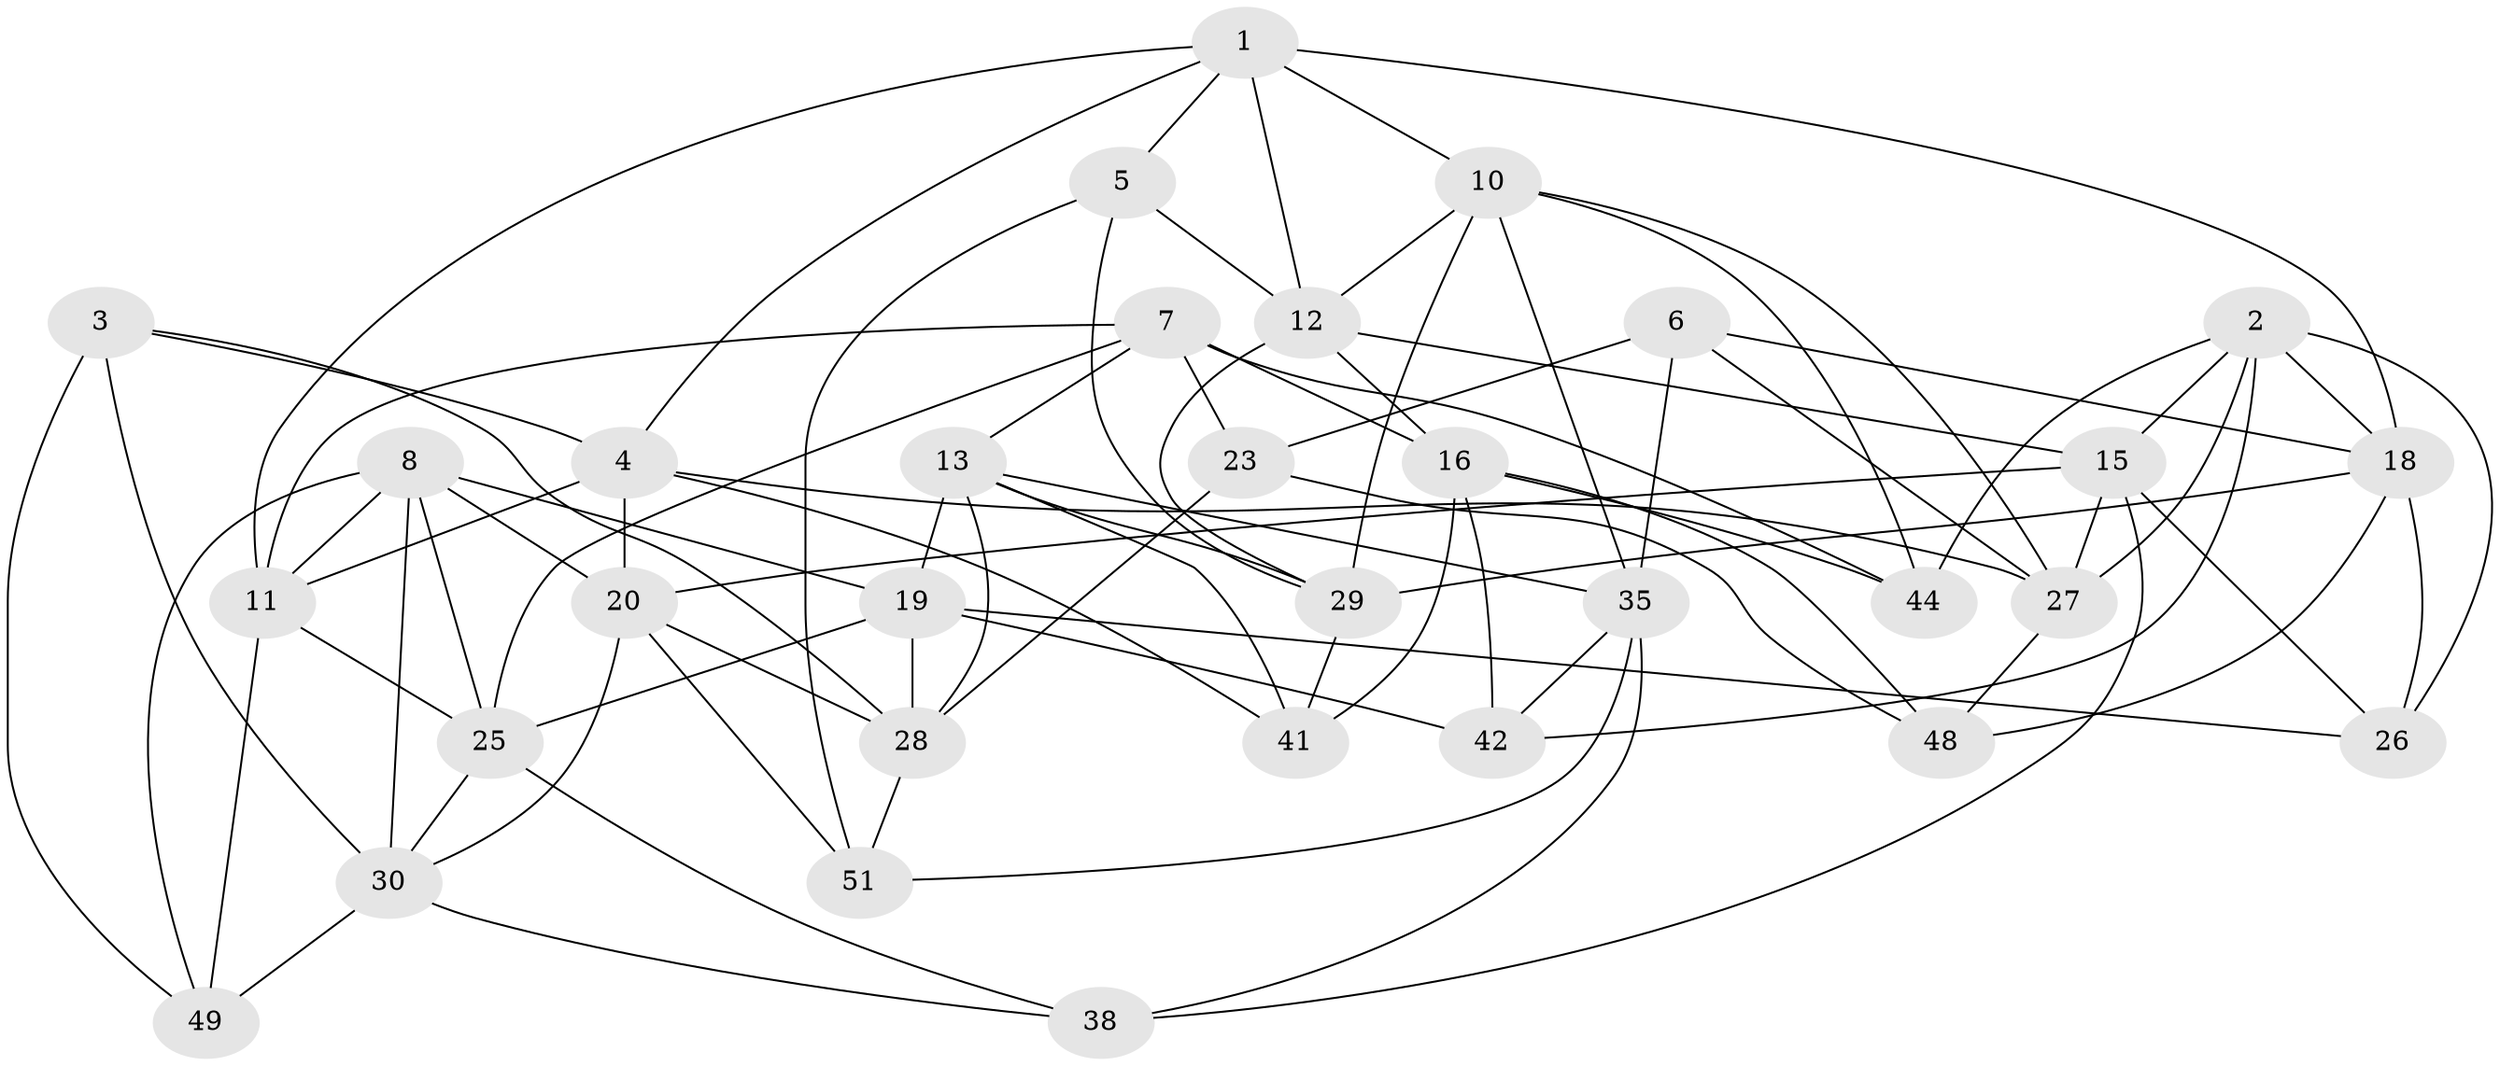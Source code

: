 // original degree distribution, {4: 1.0}
// Generated by graph-tools (version 1.1) at 2025/42/03/06/25 10:42:17]
// undirected, 32 vertices, 84 edges
graph export_dot {
graph [start="1"]
  node [color=gray90,style=filled];
  1 [super="+21"];
  2 [super="+17"];
  3;
  4 [super="+9"];
  5;
  6;
  7 [super="+50"];
  8 [super="+43"];
  10 [super="+45"];
  11 [super="+22"];
  12 [super="+14"];
  13 [super="+24"];
  15 [super="+36"];
  16 [super="+37"];
  18 [super="+46"];
  19 [super="+40"];
  20 [super="+34"];
  23;
  25 [super="+32"];
  26;
  27 [super="+31"];
  28 [super="+33"];
  29 [super="+47"];
  30 [super="+52"];
  35 [super="+39"];
  38;
  41;
  42;
  44;
  48;
  49;
  51;
  1 -- 12;
  1 -- 10;
  1 -- 11;
  1 -- 5;
  1 -- 18;
  1 -- 4;
  2 -- 18;
  2 -- 26;
  2 -- 42;
  2 -- 44;
  2 -- 27;
  2 -- 15;
  3 -- 28;
  3 -- 49;
  3 -- 4;
  3 -- 30;
  4 -- 27;
  4 -- 20;
  4 -- 11;
  4 -- 41;
  5 -- 29;
  5 -- 51;
  5 -- 12;
  6 -- 18;
  6 -- 23;
  6 -- 35;
  6 -- 27;
  7 -- 23;
  7 -- 44;
  7 -- 16;
  7 -- 25;
  7 -- 11;
  7 -- 13;
  8 -- 49;
  8 -- 25;
  8 -- 30;
  8 -- 19;
  8 -- 11;
  8 -- 20;
  10 -- 44;
  10 -- 35;
  10 -- 27;
  10 -- 12;
  10 -- 29;
  11 -- 49;
  11 -- 25;
  12 -- 15;
  12 -- 16;
  12 -- 29;
  13 -- 19;
  13 -- 28;
  13 -- 29;
  13 -- 41;
  13 -- 35;
  15 -- 38;
  15 -- 20;
  15 -- 27;
  15 -- 26;
  16 -- 48;
  16 -- 41;
  16 -- 42;
  16 -- 44;
  18 -- 48;
  18 -- 26;
  18 -- 29;
  19 -- 42;
  19 -- 25;
  19 -- 26;
  19 -- 28;
  20 -- 51;
  20 -- 28;
  20 -- 30;
  23 -- 48;
  23 -- 28;
  25 -- 38;
  25 -- 30;
  27 -- 48;
  28 -- 51;
  29 -- 41;
  30 -- 38;
  30 -- 49;
  35 -- 42;
  35 -- 51;
  35 -- 38;
}
